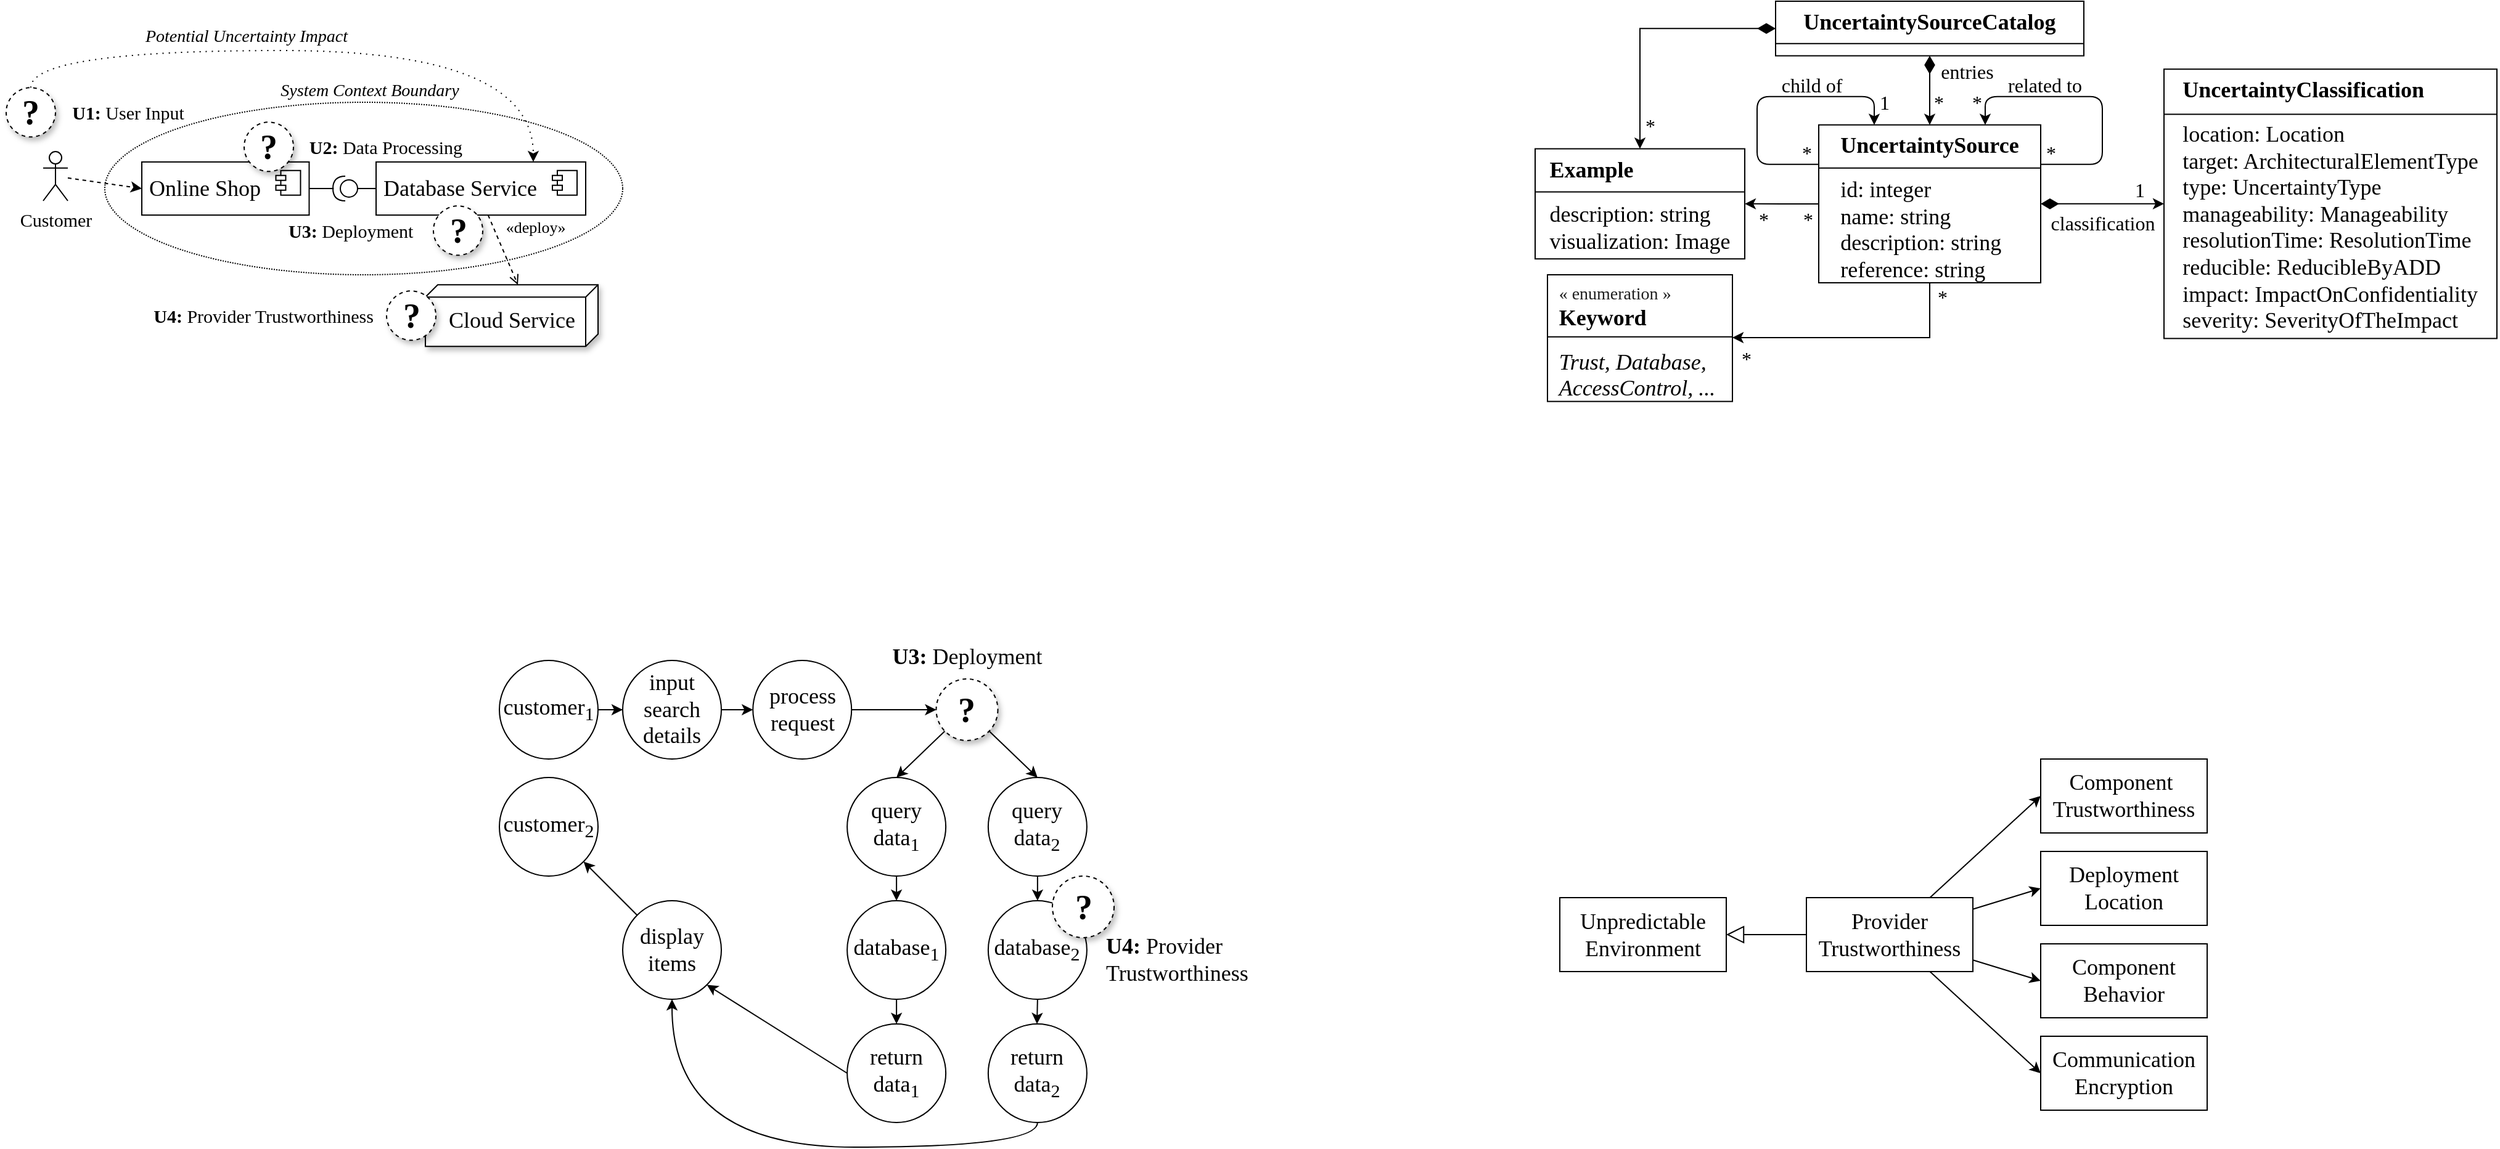 <mxfile version="14.9.6" type="device"><diagram id="p5rMHtsmv_MI33ohtBgk" name="Seite-1"><mxGraphModel dx="2047" dy="1173" grid="1" gridSize="10" guides="1" tooltips="1" connect="1" arrows="1" fold="1" page="1" pageScale="1" pageWidth="827" pageHeight="1169" math="0" shadow="0"><root><mxCell id="0"/><mxCell id="1" parent="0"/><mxCell id="K3v2UB2wJtAodV0iBs7e-1" value="" style="ellipse;whiteSpace=wrap;html=1;fillColor=none;dashed=1;dashPattern=1 1;" parent="1" vertex="1"><mxGeometry x="-650" y="132" width="420" height="140" as="geometry"/></mxCell><mxCell id="2s8NiegIBAiV-5cNBpr_-1" style="edgeStyle=orthogonalEdgeStyle;rounded=0;orthogonalLoop=1;jettySize=auto;html=1;entryX=0;entryY=0.5;entryDx=0;entryDy=0;entryPerimeter=0;endArrow=none;endFill=0;" parent="1" source="2s8NiegIBAiV-5cNBpr_-2" target="2s8NiegIBAiV-5cNBpr_-7" edge="1"><mxGeometry relative="1" as="geometry"/></mxCell><mxCell id="2s8NiegIBAiV-5cNBpr_-2" value="Database Service" style="html=1;dropTarget=0;fontFamily=Linux Libertine;rounded=0;shadow=0;fontSize=18;glass=0;sketch=0;align=left;spacingLeft=4;fontStyle=0" parent="1" vertex="1"><mxGeometry x="-430" y="180.43" width="170" height="43.14" as="geometry"/></mxCell><mxCell id="2s8NiegIBAiV-5cNBpr_-3" value="" style="shape=module;jettyWidth=8;jettyHeight=4;fontFamily=Linux Libertine;" parent="2s8NiegIBAiV-5cNBpr_-2" vertex="1"><mxGeometry x="1" width="20" height="20" relative="1" as="geometry"><mxPoint x="-27" y="7" as="offset"/></mxGeometry></mxCell><mxCell id="2s8NiegIBAiV-5cNBpr_-4" style="edgeStyle=orthogonalEdgeStyle;rounded=0;orthogonalLoop=1;jettySize=auto;html=1;entryX=1;entryY=0.5;entryDx=0;entryDy=0;entryPerimeter=0;endArrow=none;endFill=0;" parent="1" source="2s8NiegIBAiV-5cNBpr_-5" target="2s8NiegIBAiV-5cNBpr_-7" edge="1"><mxGeometry relative="1" as="geometry"/></mxCell><mxCell id="2s8NiegIBAiV-5cNBpr_-5" value="Online Shop" style="html=1;dropTarget=0;fontFamily=Linux Libertine;rounded=0;shadow=0;fontSize=18;glass=0;sketch=0;align=left;spacingLeft=4;fontStyle=0" parent="1" vertex="1"><mxGeometry x="-620" y="180.43" width="135.73" height="43.14" as="geometry"/></mxCell><mxCell id="2s8NiegIBAiV-5cNBpr_-6" value="" style="shape=module;jettyWidth=8;jettyHeight=4;fontFamily=Linux Libertine;" parent="2s8NiegIBAiV-5cNBpr_-5" vertex="1"><mxGeometry x="1" width="20" height="20" relative="1" as="geometry"><mxPoint x="-27" y="7" as="offset"/></mxGeometry></mxCell><mxCell id="2s8NiegIBAiV-5cNBpr_-7" value="" style="shape=providedRequiredInterface;html=1;verticalLabelPosition=bottom;rounded=0;shadow=0;glass=0;sketch=0;strokeColor=#000000;fontFamily=Linux Libertine;fontSize=16;align=left;rotation=-180;" parent="1" vertex="1"><mxGeometry x="-465" y="192" width="20" height="20" as="geometry"/></mxCell><mxCell id="2s8NiegIBAiV-5cNBpr_-8" value="&lt;b style=&quot;font-family: &amp;quot;linux libertine&amp;quot;; font-size: 28px; font-style: normal; letter-spacing: normal; text-align: center; text-indent: 0px; text-transform: none; word-spacing: 0px;&quot;&gt;&lt;font style=&quot;font-size: 28px;&quot;&gt;?&lt;/font&gt;&lt;/b&gt;" style="ellipse;whiteSpace=wrap;html=1;aspect=fixed;align=center;verticalAlign=middle;fontSize=28;shadow=1;sketch=0;dashed=1;" parent="1" vertex="1"><mxGeometry x="-730" y="120.14" width="40" height="40" as="geometry"/></mxCell><mxCell id="2s8NiegIBAiV-5cNBpr_-9" value="&lt;b style=&quot;font-size: 15px&quot;&gt;U2: &lt;/b&gt;&lt;span style=&quot;font-size: 15px&quot;&gt;Data Processing&lt;/span&gt;" style="text;html=1;strokeColor=none;fillColor=none;align=right;verticalAlign=middle;whiteSpace=wrap;rounded=0;fontFamily=Linux Libertine;fontSize=15;" parent="1" vertex="1"><mxGeometry x="-497" y="150.14" width="138.5" height="36" as="geometry"/></mxCell><mxCell id="2s8NiegIBAiV-5cNBpr_-10" value="&lt;b style=&quot;font-family: &amp;quot;linux libertine&amp;quot;; font-size: 28px; font-style: normal; letter-spacing: normal; text-align: center; text-indent: 0px; text-transform: none; word-spacing: 0px;&quot;&gt;&lt;font style=&quot;font-size: 28px;&quot;&gt;?&lt;/font&gt;&lt;/b&gt;" style="ellipse;whiteSpace=wrap;html=1;aspect=fixed;align=center;verticalAlign=middle;fontSize=28;shadow=1;sketch=0;dashed=1;" parent="1" vertex="1"><mxGeometry x="-537" y="148.14" width="40" height="40" as="geometry"/></mxCell><mxCell id="2s8NiegIBAiV-5cNBpr_-11" value="&lt;b style=&quot;font-size: 15px&quot;&gt;U1: &lt;/b&gt;&lt;span style=&quot;font-size: 15px&quot;&gt;User Input&lt;/span&gt;" style="text;html=1;strokeColor=none;fillColor=none;align=center;verticalAlign=middle;whiteSpace=wrap;rounded=0;fontFamily=Linux Libertine;fontSize=15;" parent="1" vertex="1"><mxGeometry x="-681.56" y="125.14" width="101.56" height="30" as="geometry"/></mxCell><mxCell id="2s8NiegIBAiV-5cNBpr_-34" style="rounded=0;orthogonalLoop=1;jettySize=auto;html=1;entryX=0;entryY=0.5;entryDx=0;entryDy=0;fontColor=#000000;dashed=1;" parent="1" source="2s8NiegIBAiV-5cNBpr_-35" target="2s8NiegIBAiV-5cNBpr_-5" edge="1"><mxGeometry relative="1" as="geometry"/></mxCell><mxCell id="2s8NiegIBAiV-5cNBpr_-35" value="&lt;span style=&quot;font-family: &amp;#34;linux libertine&amp;#34; ; font-size: 15px ; text-align: left&quot;&gt;Customer&lt;/span&gt;" style="shape=umlActor;verticalLabelPosition=bottom;verticalAlign=top;html=1;outlineConnect=0;labelBackgroundColor=none;fontColor=#000000;" parent="1" vertex="1"><mxGeometry x="-700" y="172" width="20" height="40" as="geometry"/></mxCell><mxCell id="2s8NiegIBAiV-5cNBpr_-41" value="&lt;b style=&quot;font-family: &amp;quot;linux libertine&amp;quot;; font-size: 28px; font-style: normal; letter-spacing: normal; text-align: center; text-indent: 0px; text-transform: none; word-spacing: 0px;&quot;&gt;&lt;font style=&quot;font-size: 28px;&quot;&gt;?&lt;/font&gt;&lt;/b&gt;" style="ellipse;whiteSpace=wrap;html=1;aspect=fixed;align=center;verticalAlign=middle;fontSize=28;shadow=1;sketch=0;dashed=1;" parent="1" vertex="1"><mxGeometry x="-383.5" y="216.14" width="40" height="40" as="geometry"/></mxCell><mxCell id="2s8NiegIBAiV-5cNBpr_-48" value="&lt;b style=&quot;font-size: 15px&quot;&gt;U3: &lt;/b&gt;&lt;span style=&quot;font-size: 15px&quot;&gt;Deployment&lt;/span&gt;" style="text;html=1;strokeColor=none;fillColor=none;align=left;verticalAlign=middle;whiteSpace=wrap;rounded=0;fontFamily=Linux Libertine;fontSize=15;" parent="1" vertex="1"><mxGeometry x="-503.5" y="218.14" width="138.5" height="36" as="geometry"/></mxCell><mxCell id="05cahxTCuezOYnWpRf5e-40" value="&lt;b style=&quot;font-size: 15px&quot;&gt;U4: &lt;/b&gt;&lt;span style=&quot;font-size: 15px&quot;&gt;Provider Trustworthiness&lt;/span&gt;" style="text;html=1;strokeColor=none;fillColor=none;align=right;verticalAlign=middle;whiteSpace=wrap;rounded=0;fontFamily=Linux Libertine;fontSize=15;" parent="1" vertex="1"><mxGeometry x="-660" y="290.14" width="230" height="30" as="geometry"/></mxCell><mxCell id="K3v2UB2wJtAodV0iBs7e-2" value="&amp;nbsp; Cloud Service" style="verticalAlign=middle;align=left;spacingLeft=8;shape=cube;size=10;direction=south;fontStyle=0;html=1;fontFamily=Linux Libertine;shadow=1;rounded=0;fontSize=18;glass=0;sketch=0;spacingTop=7;" parent="1" vertex="1"><mxGeometry x="-390" y="280.14" width="140" height="50" as="geometry"/></mxCell><mxCell id="K3v2UB2wJtAodV0iBs7e-3" style="rounded=0;jumpStyle=arc;jumpSize=10;orthogonalLoop=1;jettySize=auto;html=1;exitX=0.5;exitY=1;exitDx=0;exitDy=0;fontSize=36;fontColor=#000000;endArrow=open;endFill=0;dashed=1;entryX=0;entryY=0;entryDx=0;entryDy=65;entryPerimeter=0;" parent="1" target="K3v2UB2wJtAodV0iBs7e-2" edge="1"><mxGeometry relative="1" as="geometry"><mxPoint x="-339.14" y="223.57" as="sourcePoint"/><mxPoint x="-429.998" y="256.998" as="targetPoint"/></mxGeometry></mxCell><mxCell id="K3v2UB2wJtAodV0iBs7e-4" value="&lt;span style=&quot;font-family: &amp;#34;linux libertine&amp;#34;&quot;&gt;&lt;font style=&quot;font-size: 13px&quot;&gt;«deploy»&lt;/font&gt;&lt;/span&gt;" style="edgeLabel;html=1;align=center;verticalAlign=middle;resizable=0;points=[];fontSize=37;fontColor=#000000;labelBackgroundColor=none;" parent="K3v2UB2wJtAodV0iBs7e-3" vertex="1" connectable="0"><mxGeometry x="-0.208" relative="1" as="geometry"><mxPoint x="28" y="-20" as="offset"/></mxGeometry></mxCell><mxCell id="2s8NiegIBAiV-5cNBpr_-49" value="&lt;b style=&quot;font-family: &amp;quot;linux libertine&amp;quot;; font-size: 28px; font-style: normal; letter-spacing: normal; text-align: center; text-indent: 0px; text-transform: none; word-spacing: 0px;&quot;&gt;&lt;font style=&quot;font-size: 28px;&quot;&gt;?&lt;/font&gt;&lt;/b&gt;" style="ellipse;whiteSpace=wrap;html=1;aspect=fixed;align=center;verticalAlign=middle;fontSize=28;shadow=1;sketch=0;dashed=1;" parent="1" vertex="1"><mxGeometry x="-421.5" y="285.14" width="40" height="40" as="geometry"/></mxCell><mxCell id="K3v2UB2wJtAodV0iBs7e-6" value="&lt;div style=&quot;text-align: left&quot;&gt;&lt;span&gt;&lt;font face=&quot;linux libertine&quot;&gt;Potential Uncertainty Impact&lt;/font&gt;&lt;/span&gt;&lt;/div&gt;" style="text;html=1;strokeColor=none;fillColor=none;align=center;verticalAlign=middle;whiteSpace=wrap;rounded=0;dashed=1;dashPattern=1 1;fontSize=14;fontStyle=2" parent="1" vertex="1"><mxGeometry x="-656" y="68" width="242.25" height="20" as="geometry"/></mxCell><mxCell id="McsyVyAtBIfWJlwSv75i-1" value="" style="endArrow=classic;html=1;exitX=0.5;exitY=0;exitDx=0;exitDy=0;entryX=0.75;entryY=0;entryDx=0;entryDy=0;edgeStyle=orthogonalEdgeStyle;elbow=vertical;curved=1;dashed=1;dashPattern=1 4;" parent="1" source="2s8NiegIBAiV-5cNBpr_-8" target="2s8NiegIBAiV-5cNBpr_-2" edge="1"><mxGeometry width="50" height="50" relative="1" as="geometry"><mxPoint x="-650" y="170" as="sourcePoint"/><mxPoint x="-600" y="120" as="targetPoint"/><Array as="points"><mxPoint x="-710" y="90"/><mxPoint x="-302" y="90"/></Array></mxGeometry></mxCell><mxCell id="McsyVyAtBIfWJlwSv75i-2" value="&lt;span style=&quot;font-family: &amp;quot;linux libertine&amp;quot;; font-size: 14px; text-align: left;&quot;&gt;System Context Boundary&lt;/span&gt;" style="text;html=1;strokeColor=none;fillColor=none;align=center;verticalAlign=middle;whiteSpace=wrap;rounded=0;dashed=1;dashPattern=1 1;fontSize=14;fontStyle=2" parent="1" vertex="1"><mxGeometry x="-556.13" y="112" width="242.25" height="20" as="geometry"/></mxCell><mxCell id="-qmf9rYOjrSAvhkIZB_V-39" style="edgeStyle=orthogonalEdgeStyle;rounded=0;orthogonalLoop=1;jettySize=auto;html=1;entryX=0;entryY=0.5;entryDx=0;entryDy=0;fontSize=18;" parent="1" source="-qmf9rYOjrSAvhkIZB_V-22" target="-qmf9rYOjrSAvhkIZB_V-23" edge="1"><mxGeometry relative="1" as="geometry"/></mxCell><mxCell id="-qmf9rYOjrSAvhkIZB_V-22" value="&lt;span style=&quot;font-family: &amp;#34;linux libertine&amp;#34; ; font-size: 18px&quot;&gt;input search details&lt;/span&gt;" style="ellipse;whiteSpace=wrap;html=1;" parent="1" vertex="1"><mxGeometry x="-230" y="585" width="80" height="80" as="geometry"/></mxCell><mxCell id="-qmf9rYOjrSAvhkIZB_V-40" style="edgeStyle=orthogonalEdgeStyle;rounded=0;orthogonalLoop=1;jettySize=auto;html=1;entryX=0;entryY=0.5;entryDx=0;entryDy=0;fontSize=18;" parent="1" source="-qmf9rYOjrSAvhkIZB_V-23" target="-qmf9rYOjrSAvhkIZB_V-27" edge="1"><mxGeometry relative="1" as="geometry"/></mxCell><mxCell id="-qmf9rYOjrSAvhkIZB_V-23" value="&lt;span style=&quot;font-family: &amp;#34;linux libertine&amp;#34; ; font-size: 18px ; text-align: left&quot;&gt;process request&lt;br&gt;&lt;/span&gt;" style="ellipse;whiteSpace=wrap;html=1;" parent="1" vertex="1"><mxGeometry x="-124.38" y="585" width="80" height="80" as="geometry"/></mxCell><mxCell id="-qmf9rYOjrSAvhkIZB_V-38" style="edgeStyle=orthogonalEdgeStyle;rounded=0;orthogonalLoop=1;jettySize=auto;html=1;entryX=0;entryY=0.5;entryDx=0;entryDy=0;fontSize=18;" parent="1" source="-qmf9rYOjrSAvhkIZB_V-24" target="-qmf9rYOjrSAvhkIZB_V-22" edge="1"><mxGeometry relative="1" as="geometry"/></mxCell><mxCell id="-qmf9rYOjrSAvhkIZB_V-24" value="&lt;span style=&quot;font-family: &amp;#34;linux libertine&amp;#34; ; font-size: 18px&quot;&gt;customer&lt;sub&gt;1&lt;/sub&gt;&lt;/span&gt;" style="ellipse;whiteSpace=wrap;html=1;" parent="1" vertex="1"><mxGeometry x="-330" y="585" width="80" height="80" as="geometry"/></mxCell><mxCell id="-qmf9rYOjrSAvhkIZB_V-45" style="edgeStyle=none;rounded=0;orthogonalLoop=1;jettySize=auto;html=1;entryX=0.5;entryY=0;entryDx=0;entryDy=0;fontSize=18;" parent="1" source="-qmf9rYOjrSAvhkIZB_V-26" target="-qmf9rYOjrSAvhkIZB_V-30" edge="1"><mxGeometry relative="1" as="geometry"/></mxCell><mxCell id="-qmf9rYOjrSAvhkIZB_V-26" value="&lt;span style=&quot;font-family: &amp;#34;linux libertine&amp;#34; ; font-size: 18px ; text-align: left&quot;&gt;query data&lt;sub&gt;1&lt;/sub&gt;&lt;/span&gt;" style="ellipse;whiteSpace=wrap;html=1;" parent="1" vertex="1"><mxGeometry x="-47.94" y="680" width="80" height="80" as="geometry"/></mxCell><mxCell id="-qmf9rYOjrSAvhkIZB_V-43" style="rounded=0;orthogonalLoop=1;jettySize=auto;html=1;entryX=0.5;entryY=0;entryDx=0;entryDy=0;fontSize=18;" parent="1" source="-qmf9rYOjrSAvhkIZB_V-27" target="-qmf9rYOjrSAvhkIZB_V-26" edge="1"><mxGeometry relative="1" as="geometry"/></mxCell><mxCell id="-qmf9rYOjrSAvhkIZB_V-44" style="edgeStyle=none;rounded=0;orthogonalLoop=1;jettySize=auto;html=1;entryX=0.5;entryY=0;entryDx=0;entryDy=0;fontSize=18;" parent="1" source="-qmf9rYOjrSAvhkIZB_V-27" target="-qmf9rYOjrSAvhkIZB_V-28" edge="1"><mxGeometry relative="1" as="geometry"/></mxCell><mxCell id="-qmf9rYOjrSAvhkIZB_V-27" value="&lt;b style=&quot;font-family: &amp;quot;linux libertine&amp;quot;; font-size: 28px; font-style: normal; letter-spacing: normal; text-align: center; text-indent: 0px; text-transform: none; word-spacing: 0px;&quot;&gt;&lt;font style=&quot;font-size: 28px;&quot;&gt;?&lt;/font&gt;&lt;/b&gt;" style="ellipse;whiteSpace=wrap;html=1;aspect=fixed;align=center;verticalAlign=middle;fontSize=28;shadow=1;sketch=0;dashed=1;" parent="1" vertex="1"><mxGeometry x="24.25" y="600" width="50" height="50" as="geometry"/></mxCell><mxCell id="-qmf9rYOjrSAvhkIZB_V-46" style="edgeStyle=none;rounded=0;orthogonalLoop=1;jettySize=auto;html=1;fontSize=18;" parent="1" source="-qmf9rYOjrSAvhkIZB_V-28" target="-qmf9rYOjrSAvhkIZB_V-29" edge="1"><mxGeometry relative="1" as="geometry"/></mxCell><mxCell id="-qmf9rYOjrSAvhkIZB_V-28" value="&lt;span style=&quot;font-family: &amp;#34;linux libertine&amp;#34; ; font-size: 18px ; text-align: left&quot;&gt;query data&lt;sub&gt;2&lt;/sub&gt;&lt;/span&gt;" style="ellipse;whiteSpace=wrap;html=1;" parent="1" vertex="1"><mxGeometry x="66.44" y="680" width="80" height="80" as="geometry"/></mxCell><mxCell id="-qmf9rYOjrSAvhkIZB_V-51" value="" style="edgeStyle=none;rounded=0;orthogonalLoop=1;jettySize=auto;html=1;fontSize=18;" parent="1" source="-qmf9rYOjrSAvhkIZB_V-29" target="-qmf9rYOjrSAvhkIZB_V-32" edge="1"><mxGeometry relative="1" as="geometry"><Array as="points"><mxPoint x="106" y="880"/></Array></mxGeometry></mxCell><mxCell id="-qmf9rYOjrSAvhkIZB_V-29" value="&lt;span style=&quot;font-family: &amp;#34;linux libertine&amp;#34; ; font-size: 18px ; text-align: left&quot;&gt;database&lt;sub&gt;2&lt;/sub&gt;&lt;/span&gt;" style="ellipse;whiteSpace=wrap;html=1;" parent="1" vertex="1"><mxGeometry x="66.44" y="780" width="80" height="80" as="geometry"/></mxCell><mxCell id="-qmf9rYOjrSAvhkIZB_V-50" style="edgeStyle=none;rounded=0;orthogonalLoop=1;jettySize=auto;html=1;entryX=0.5;entryY=0;entryDx=0;entryDy=0;fontSize=18;" parent="1" source="-qmf9rYOjrSAvhkIZB_V-30" target="-qmf9rYOjrSAvhkIZB_V-31" edge="1"><mxGeometry relative="1" as="geometry"/></mxCell><mxCell id="-qmf9rYOjrSAvhkIZB_V-30" value="&lt;span style=&quot;font-family: &amp;#34;linux libertine&amp;#34; ; font-size: 18px ; text-align: left&quot;&gt;database&lt;sub&gt;1&lt;/sub&gt;&lt;/span&gt;" style="ellipse;whiteSpace=wrap;html=1;" parent="1" vertex="1"><mxGeometry x="-47.94" y="780" width="80" height="80" as="geometry"/></mxCell><mxCell id="-qmf9rYOjrSAvhkIZB_V-52" style="edgeStyle=none;rounded=0;orthogonalLoop=1;jettySize=auto;html=1;entryX=1;entryY=1;entryDx=0;entryDy=0;fontSize=18;exitX=0;exitY=0.5;exitDx=0;exitDy=0;" parent="1" source="-qmf9rYOjrSAvhkIZB_V-31" target="-qmf9rYOjrSAvhkIZB_V-33" edge="1"><mxGeometry relative="1" as="geometry"/></mxCell><mxCell id="-qmf9rYOjrSAvhkIZB_V-31" value="&lt;span style=&quot;font-family: &amp;#34;linux libertine&amp;#34; ; font-size: 18px ; text-align: left&quot;&gt;return data&lt;sub&gt;1&lt;/sub&gt;&lt;/span&gt;" style="ellipse;whiteSpace=wrap;html=1;" parent="1" vertex="1"><mxGeometry x="-47.94" y="880" width="80" height="80" as="geometry"/></mxCell><mxCell id="-qmf9rYOjrSAvhkIZB_V-53" style="edgeStyle=orthogonalEdgeStyle;rounded=0;orthogonalLoop=1;jettySize=auto;html=1;entryX=0.5;entryY=1;entryDx=0;entryDy=0;fontSize=18;curved=1;exitX=0.5;exitY=1;exitDx=0;exitDy=0;" parent="1" source="-qmf9rYOjrSAvhkIZB_V-32" target="-qmf9rYOjrSAvhkIZB_V-33" edge="1"><mxGeometry relative="1" as="geometry"/></mxCell><mxCell id="-qmf9rYOjrSAvhkIZB_V-32" value="&lt;span style=&quot;font-family: &amp;#34;linux libertine&amp;#34; ; font-size: 18px ; text-align: left&quot;&gt;return data&lt;sub&gt;2&lt;/sub&gt;&lt;/span&gt;" style="ellipse;whiteSpace=wrap;html=1;" parent="1" vertex="1"><mxGeometry x="66.44" y="880" width="80" height="80" as="geometry"/></mxCell><mxCell id="-qmf9rYOjrSAvhkIZB_V-55" style="rounded=0;orthogonalLoop=1;jettySize=auto;html=1;entryX=1;entryY=1;entryDx=0;entryDy=0;fontSize=18;" parent="1" source="-qmf9rYOjrSAvhkIZB_V-33" target="-qmf9rYOjrSAvhkIZB_V-34" edge="1"><mxGeometry relative="1" as="geometry"/></mxCell><mxCell id="-qmf9rYOjrSAvhkIZB_V-33" value="&lt;span style=&quot;font-family: &amp;#34;linux libertine&amp;#34; ; font-size: 18px ; text-align: left&quot;&gt;display items&lt;/span&gt;" style="ellipse;whiteSpace=wrap;html=1;" parent="1" vertex="1"><mxGeometry x="-230" y="780" width="80" height="80" as="geometry"/></mxCell><mxCell id="-qmf9rYOjrSAvhkIZB_V-34" value="&lt;div style=&quot;text-align: left&quot;&gt;&lt;span style=&quot;font-size: 18px&quot;&gt;&lt;font face=&quot;linux libertine&quot;&gt;customer&lt;sub&gt;2&lt;/sub&gt;&lt;/font&gt;&lt;/span&gt;&lt;/div&gt;" style="ellipse;whiteSpace=wrap;html=1;" parent="1" vertex="1"><mxGeometry x="-330" y="680" width="80" height="80" as="geometry"/></mxCell><mxCell id="-qmf9rYOjrSAvhkIZB_V-35" value="&lt;b style=&quot;font-size: 18px&quot;&gt;U4: &lt;/b&gt;&lt;span style=&quot;font-size: 18px&quot;&gt;Provider&lt;br style=&quot;font-size: 18px&quot;&gt;Trustworthiness&lt;br&gt;&lt;/span&gt;" style="text;html=1;strokeColor=none;fillColor=none;align=left;verticalAlign=middle;whiteSpace=wrap;rounded=0;fontFamily=Linux Libertine;fontSize=18;" parent="1" vertex="1"><mxGeometry x="160" y="810" width="120" height="36" as="geometry"/></mxCell><mxCell id="-qmf9rYOjrSAvhkIZB_V-37" value="&lt;b style=&quot;font-size: 18px;&quot;&gt;U3: &lt;/b&gt;&lt;span style=&quot;font-size: 18px;&quot;&gt;Deployment&lt;/span&gt;" style="text;html=1;strokeColor=none;fillColor=none;align=center;verticalAlign=middle;whiteSpace=wrap;rounded=0;fontFamily=Linux Libertine;fontSize=18;" parent="1" vertex="1"><mxGeometry x="-20" y="564" width="138.5" height="36" as="geometry"/></mxCell><mxCell id="-qmf9rYOjrSAvhkIZB_V-25" value="&lt;b style=&quot;font-family: &amp;quot;linux libertine&amp;quot;; font-size: 28px; font-style: normal; letter-spacing: normal; text-align: center; text-indent: 0px; text-transform: none; word-spacing: 0px;&quot;&gt;&lt;font style=&quot;font-size: 28px;&quot;&gt;?&lt;/font&gt;&lt;/b&gt;" style="ellipse;whiteSpace=wrap;html=1;aspect=fixed;align=center;verticalAlign=middle;fontSize=28;shadow=1;sketch=0;dashed=1;" parent="1" vertex="1"><mxGeometry x="118.5" y="760" width="50" height="50" as="geometry"/></mxCell><mxCell id="vli_6ziQf8Rx2WgOZ4Z0-1" style="edgeStyle=orthogonalEdgeStyle;rounded=0;orthogonalLoop=1;jettySize=auto;html=1;entryX=1;entryY=0.5;entryDx=0;entryDy=0;labelBackgroundColor=none;startArrow=none;startFill=0;startSize=8;strokeWidth=1;" parent="1" source="vli_6ziQf8Rx2WgOZ4Z0-4" target="vli_6ziQf8Rx2WgOZ4Z0-28" edge="1"><mxGeometry relative="1" as="geometry"/></mxCell><mxCell id="vli_6ziQf8Rx2WgOZ4Z0-2" value="&lt;span style=&quot;font-family: &amp;quot;linux libertine&amp;quot; ; font-size: 16px&quot;&gt;*&lt;/span&gt;" style="edgeLabel;html=1;align=center;verticalAlign=middle;resizable=0;points=[];labelBackgroundColor=none;" parent="vli_6ziQf8Rx2WgOZ4Z0-1" vertex="1" connectable="0"><mxGeometry x="0.353" relative="1" as="geometry"><mxPoint x="-5" y="12" as="offset"/></mxGeometry></mxCell><mxCell id="vli_6ziQf8Rx2WgOZ4Z0-3" value="&lt;span style=&quot;font-family: &amp;quot;linux libertine&amp;quot; ; font-size: 16px&quot;&gt;*&lt;/span&gt;" style="edgeLabel;html=1;align=center;verticalAlign=middle;resizable=0;points=[];labelBackgroundColor=none;" parent="vli_6ziQf8Rx2WgOZ4Z0-1" vertex="1" connectable="0"><mxGeometry x="-0.373" relative="1" as="geometry"><mxPoint x="10" y="12" as="offset"/></mxGeometry></mxCell><mxCell id="vli_6ziQf8Rx2WgOZ4Z0-4" value="&lt;div style=&quot;text-align: left&quot;&gt;&lt;span style=&quot;font-size: 18px ; font-family: &amp;#34;linux libertine&amp;#34;&quot;&gt;UncertaintySource&lt;/span&gt;&lt;/div&gt;&lt;font face=&quot;Linux Libertine&quot;&gt;&lt;div style=&quot;text-align: left&quot;&gt;&lt;font style=&quot;font-size: 1px&quot;&gt;&amp;nbsp;&lt;/font&gt;&lt;/div&gt;&lt;div style=&quot;text-align: left&quot;&gt;&lt;span style=&quot;font-size: 18px ; font-weight: normal&quot;&gt;id: integer&lt;/span&gt;&lt;/div&gt;&lt;div style=&quot;text-align: left&quot;&gt;&lt;span style=&quot;font-size: 18px ; font-weight: normal&quot;&gt;name: string&lt;/span&gt;&lt;/div&gt;&lt;div style=&quot;text-align: left&quot;&gt;&lt;span style=&quot;font-size: 18px ; font-weight: normal&quot;&gt;description: string&lt;/span&gt;&lt;/div&gt;&lt;div style=&quot;text-align: left&quot;&gt;&lt;span style=&quot;font-size: 18px ; font-weight: normal&quot;&gt;reference: string&lt;/span&gt;&lt;/div&gt;&lt;/font&gt;" style="rounded=0;whiteSpace=wrap;html=1;fontStyle=1;verticalAlign=top;" parent="1" vertex="1"><mxGeometry x="740" y="150.35" width="180" height="128.14" as="geometry"/></mxCell><mxCell id="vli_6ziQf8Rx2WgOZ4Z0-5" value="" style="endArrow=none;html=1;exitX=0;exitY=0.25;exitDx=0;exitDy=0;entryX=1;entryY=0.25;entryDx=0;entryDy=0;" parent="1" edge="1"><mxGeometry width="50" height="50" relative="1" as="geometry"><mxPoint x="740" y="185.385" as="sourcePoint"/><mxPoint x="920" y="185.385" as="targetPoint"/></mxGeometry></mxCell><mxCell id="vli_6ziQf8Rx2WgOZ4Z0-6" value="&lt;font face=&quot;Linux Libertine&quot; style=&quot;font-size: 16px&quot;&gt;classification&lt;/font&gt;" style="endArrow=classic;html=1;exitX=1;exitY=0.5;exitDx=0;exitDy=0;entryX=0;entryY=0.5;entryDx=0;entryDy=0;strokeWidth=1;startArrow=diamondThin;startFill=1;startSize=12;labelBackgroundColor=none;" parent="1" source="vli_6ziQf8Rx2WgOZ4Z0-4" target="vli_6ziQf8Rx2WgOZ4Z0-23" edge="1"><mxGeometry y="-16" width="50" height="50" relative="1" as="geometry"><mxPoint x="920" y="357.42" as="sourcePoint"/><mxPoint x="970" y="307.42" as="targetPoint"/><mxPoint as="offset"/></mxGeometry></mxCell><mxCell id="vli_6ziQf8Rx2WgOZ4Z0-7" value="&lt;span style=&quot;font-family: &amp;quot;linux libertine&amp;quot; ; font-size: 16px&quot;&gt;1&lt;/span&gt;" style="edgeLabel;html=1;align=center;verticalAlign=middle;resizable=0;points=[];labelBackgroundColor=none;" parent="vli_6ziQf8Rx2WgOZ4Z0-6" vertex="1" connectable="0"><mxGeometry x="0.354" relative="1" as="geometry"><mxPoint x="12" y="-12" as="offset"/></mxGeometry></mxCell><mxCell id="vli_6ziQf8Rx2WgOZ4Z0-8" value="" style="endArrow=classic;html=1;exitX=0;exitY=0.25;exitDx=0;exitDy=0;entryX=0.25;entryY=0;entryDx=0;entryDy=0;edgeStyle=orthogonalEdgeStyle;strokeWidth=1;endSize=6;" parent="1" source="vli_6ziQf8Rx2WgOZ4Z0-4" target="vli_6ziQf8Rx2WgOZ4Z0-4" edge="1"><mxGeometry width="50" height="50" relative="1" as="geometry"><mxPoint x="710" y="140.415" as="sourcePoint"/><mxPoint x="665" y="108.38" as="targetPoint"/><Array as="points"><mxPoint x="690" y="182.42"/><mxPoint x="690" y="127.42"/><mxPoint x="785" y="127.42"/></Array></mxGeometry></mxCell><mxCell id="vli_6ziQf8Rx2WgOZ4Z0-9" value="&lt;span style=&quot;font-family: &amp;quot;linux libertine&amp;quot;; font-size: 16px;&quot;&gt;child of&lt;/span&gt;" style="edgeLabel;html=1;align=center;verticalAlign=middle;resizable=0;points=[];labelBackgroundColor=none;" parent="vli_6ziQf8Rx2WgOZ4Z0-8" vertex="1" connectable="0"><mxGeometry x="0.626" relative="1" as="geometry"><mxPoint x="-33" y="-10" as="offset"/></mxGeometry></mxCell><mxCell id="vli_6ziQf8Rx2WgOZ4Z0-10" value="&lt;span style=&quot;font-family: &amp;quot;linux libertine&amp;quot; ; font-size: 16px&quot;&gt;*&lt;/span&gt;" style="edgeLabel;html=1;align=center;verticalAlign=middle;resizable=0;points=[];labelBackgroundColor=none;" parent="vli_6ziQf8Rx2WgOZ4Z0-8" vertex="1" connectable="0"><mxGeometry x="-0.867" relative="1" as="geometry"><mxPoint x="5" y="-10" as="offset"/></mxGeometry></mxCell><mxCell id="vli_6ziQf8Rx2WgOZ4Z0-11" value="&lt;span style=&quot;font-family: &amp;quot;linux libertine&amp;quot; ; font-size: 16px&quot;&gt;1&lt;/span&gt;" style="edgeLabel;html=1;align=center;verticalAlign=middle;resizable=0;points=[];labelBackgroundColor=none;" parent="vli_6ziQf8Rx2WgOZ4Z0-8" vertex="1" connectable="0"><mxGeometry x="0.632" relative="1" as="geometry"><mxPoint x="26" y="4" as="offset"/></mxGeometry></mxCell><mxCell id="vli_6ziQf8Rx2WgOZ4Z0-12" style="edgeStyle=orthogonalEdgeStyle;rounded=0;orthogonalLoop=1;jettySize=auto;html=1;entryX=0.5;entryY=0;entryDx=0;entryDy=0;strokeWidth=1;startArrow=diamondThin;startFill=1;startSize=12;" parent="1" source="vli_6ziQf8Rx2WgOZ4Z0-20" target="vli_6ziQf8Rx2WgOZ4Z0-4" edge="1"><mxGeometry relative="1" as="geometry"/></mxCell><mxCell id="vli_6ziQf8Rx2WgOZ4Z0-13" value="&lt;span style=&quot;font-family: &amp;quot;linux libertine&amp;quot;; font-size: 16px;&quot;&gt;entries&lt;/span&gt;" style="edgeLabel;html=1;align=center;verticalAlign=middle;resizable=0;points=[];labelBackgroundColor=none;" parent="vli_6ziQf8Rx2WgOZ4Z0-12" vertex="1" connectable="0"><mxGeometry x="-0.701" relative="1" as="geometry"><mxPoint x="30" y="4" as="offset"/></mxGeometry></mxCell><mxCell id="vli_6ziQf8Rx2WgOZ4Z0-14" value="&lt;span style=&quot;font-family: &amp;quot;linux libertine&amp;quot; ; font-size: 16px&quot;&gt;*&lt;/span&gt;" style="edgeLabel;html=1;align=center;verticalAlign=middle;resizable=0;points=[];labelBackgroundColor=none;" parent="vli_6ziQf8Rx2WgOZ4Z0-12" vertex="1" connectable="0"><mxGeometry x="0.323" y="1" relative="1" as="geometry"><mxPoint x="6" as="offset"/></mxGeometry></mxCell><mxCell id="vli_6ziQf8Rx2WgOZ4Z0-15" value="" style="endArrow=classic;html=1;exitX=1;exitY=0.25;exitDx=0;exitDy=0;entryX=0.75;entryY=0;entryDx=0;entryDy=0;edgeStyle=orthogonalEdgeStyle;strokeWidth=1;" parent="1" source="vli_6ziQf8Rx2WgOZ4Z0-4" target="vli_6ziQf8Rx2WgOZ4Z0-4" edge="1"><mxGeometry width="50" height="50" relative="1" as="geometry"><mxPoint x="750" y="192.385" as="sourcePoint"/><mxPoint x="795" y="160.35" as="targetPoint"/><Array as="points"><mxPoint x="970" y="182.42"/><mxPoint x="970" y="127.42"/><mxPoint x="875" y="127.42"/></Array></mxGeometry></mxCell><mxCell id="vli_6ziQf8Rx2WgOZ4Z0-16" value="&lt;font face=&quot;Linux Libertine&quot;&gt;&lt;span style=&quot;font-size: 16px;&quot;&gt;related to&lt;/span&gt;&lt;/font&gt;" style="edgeLabel;html=1;align=center;verticalAlign=middle;resizable=0;points=[];labelBackgroundColor=none;" parent="vli_6ziQf8Rx2WgOZ4Z0-15" vertex="1" connectable="0"><mxGeometry x="0.283" y="2" relative="1" as="geometry"><mxPoint x="-9" y="-12" as="offset"/></mxGeometry></mxCell><mxCell id="vli_6ziQf8Rx2WgOZ4Z0-17" value="&lt;span style=&quot;font-family: &amp;quot;linux libertine&amp;quot; ; font-size: 16px&quot;&gt;*&lt;/span&gt;" style="edgeLabel;html=1;align=center;verticalAlign=middle;resizable=0;points=[];labelBackgroundColor=none;" parent="vli_6ziQf8Rx2WgOZ4Z0-15" vertex="1" connectable="0"><mxGeometry x="-0.891" relative="1" as="geometry"><mxPoint x="-4" y="-10" as="offset"/></mxGeometry></mxCell><mxCell id="vli_6ziQf8Rx2WgOZ4Z0-18" value="&lt;span style=&quot;font-family: &amp;quot;linux libertine&amp;quot; ; font-size: 16px&quot;&gt;*&lt;/span&gt;" style="edgeLabel;html=1;align=center;verticalAlign=middle;resizable=0;points=[];labelBackgroundColor=none;" parent="vli_6ziQf8Rx2WgOZ4Z0-15" vertex="1" connectable="0"><mxGeometry x="0.593" relative="1" as="geometry"><mxPoint x="-30" y="4" as="offset"/></mxGeometry></mxCell><mxCell id="vli_6ziQf8Rx2WgOZ4Z0-19" value="" style="group" parent="1" vertex="1" connectable="0"><mxGeometry x="705" y="50" width="250" height="44.28" as="geometry"/></mxCell><mxCell id="vli_6ziQf8Rx2WgOZ4Z0-20" value="&lt;div style=&quot;text-align: left&quot;&gt;&lt;font face=&quot;linux libertine&quot;&gt;&lt;span style=&quot;font-size: 18px&quot;&gt;UncertaintySourceCatalog&lt;/span&gt;&lt;/font&gt;&lt;/div&gt;" style="rounded=0;whiteSpace=wrap;html=1;fontStyle=1;verticalAlign=top;" parent="vli_6ziQf8Rx2WgOZ4Z0-19" vertex="1"><mxGeometry width="250" height="44.28" as="geometry"/></mxCell><mxCell id="vli_6ziQf8Rx2WgOZ4Z0-21" value="" style="endArrow=none;html=1;" parent="vli_6ziQf8Rx2WgOZ4Z0-19" edge="1"><mxGeometry width="50" height="50" relative="1" as="geometry"><mxPoint y="34.42" as="sourcePoint"/><mxPoint x="250" y="34.42" as="targetPoint"/></mxGeometry></mxCell><mxCell id="vli_6ziQf8Rx2WgOZ4Z0-22" value="" style="group" parent="1" vertex="1" connectable="0"><mxGeometry x="1020" y="105.13" width="270" height="218.58" as="geometry"/></mxCell><mxCell id="vli_6ziQf8Rx2WgOZ4Z0-23" value="&lt;div style=&quot;text-align: left&quot;&gt;&lt;span style=&quot;font-size: 18px ; font-family: &amp;#34;linux libertine&amp;#34;&quot;&gt;UncertaintyClassification&lt;/span&gt;&lt;/div&gt;&lt;font face=&quot;Linux Libertine&quot;&gt;&lt;div style=&quot;text-align: left&quot;&gt;&lt;font style=&quot;font-size: 1px&quot;&gt;&amp;nbsp;&lt;/font&gt;&lt;/div&gt;&lt;div style=&quot;text-align: left&quot;&gt;&lt;span style=&quot;font-size: 18px ; font-weight: 400&quot;&gt;location: Location&lt;/span&gt;&lt;/div&gt;&lt;div style=&quot;text-align: left&quot;&gt;&lt;span style=&quot;font-size: 18px ; font-weight: 400&quot;&gt;target: ArchitecturalElementType&lt;/span&gt;&lt;/div&gt;&lt;div style=&quot;text-align: left&quot;&gt;&lt;span style=&quot;font-size: 18px ; font-weight: 400&quot;&gt;type: UncertaintyType&lt;/span&gt;&lt;/div&gt;&lt;div style=&quot;text-align: left&quot;&gt;&lt;span style=&quot;font-size: 18px ; font-weight: 400&quot;&gt;manageability:&amp;nbsp;&lt;/span&gt;&lt;span style=&quot;font-size: 18px ; font-weight: 400&quot;&gt;Manageability&lt;/span&gt;&lt;/div&gt;&lt;div style=&quot;text-align: left&quot;&gt;&lt;span style=&quot;font-size: 18px ; font-weight: 400&quot;&gt;resolutionTime: ResolutionTime&lt;/span&gt;&lt;/div&gt;&lt;div style=&quot;text-align: left&quot;&gt;&lt;span style=&quot;font-size: 18px ; font-weight: 400&quot;&gt;reducible: ReducibleByADD&lt;/span&gt;&lt;/div&gt;&lt;div style=&quot;text-align: left&quot;&gt;&lt;span style=&quot;font-size: 18px ; font-weight: 400&quot;&gt;impact: ImpactOnConfidentiality&lt;/span&gt;&lt;/div&gt;&lt;div style=&quot;text-align: left&quot;&gt;&lt;span style=&quot;font-size: 18px ; font-weight: 400&quot;&gt;severity: SeverityOfTheImpact&lt;/span&gt;&lt;/div&gt;&lt;/font&gt;" style="rounded=0;whiteSpace=wrap;html=1;fontStyle=1;verticalAlign=top;" parent="vli_6ziQf8Rx2WgOZ4Z0-22" vertex="1"><mxGeometry width="270" height="218.58" as="geometry"/></mxCell><mxCell id="vli_6ziQf8Rx2WgOZ4Z0-24" value="" style="endArrow=none;html=1;exitX=0;exitY=0.25;exitDx=0;exitDy=0;" parent="vli_6ziQf8Rx2WgOZ4Z0-22" edge="1"><mxGeometry width="50" height="50" relative="1" as="geometry"><mxPoint y="36.576" as="sourcePoint"/><mxPoint x="270" y="36.576" as="targetPoint"/></mxGeometry></mxCell><mxCell id="vli_6ziQf8Rx2WgOZ4Z0-25" style="edgeStyle=orthogonalEdgeStyle;rounded=0;orthogonalLoop=1;jettySize=auto;html=1;entryX=0.5;entryY=0;entryDx=0;entryDy=0;labelBackgroundColor=none;startArrow=diamondThin;startFill=1;startSize=12;strokeWidth=1;" parent="1" source="vli_6ziQf8Rx2WgOZ4Z0-20" target="vli_6ziQf8Rx2WgOZ4Z0-28" edge="1"><mxGeometry relative="1" as="geometry"/></mxCell><mxCell id="vli_6ziQf8Rx2WgOZ4Z0-26" value="&lt;span style=&quot;font-family: &amp;quot;linux libertine&amp;quot; ; font-size: 16px&quot;&gt;*&lt;/span&gt;" style="edgeLabel;html=1;align=center;verticalAlign=middle;resizable=0;points=[];labelBackgroundColor=none;" parent="vli_6ziQf8Rx2WgOZ4Z0-25" vertex="1" connectable="0"><mxGeometry x="0.593" y="-1" relative="1" as="geometry"><mxPoint x="9" y="23" as="offset"/></mxGeometry></mxCell><mxCell id="vli_6ziQf8Rx2WgOZ4Z0-27" value="" style="group" parent="1" vertex="1" connectable="0"><mxGeometry x="510" y="169.75" width="170" height="89.35" as="geometry"/></mxCell><mxCell id="vli_6ziQf8Rx2WgOZ4Z0-28" value="&lt;div style=&quot;text-align: left&quot;&gt;&lt;span style=&quot;font-size: 18px ; font-family: &amp;#34;linux libertine&amp;#34;&quot;&gt;Example&lt;/span&gt;&lt;/div&gt;&lt;font face=&quot;Linux Libertine&quot;&gt;&lt;div style=&quot;text-align: left&quot;&gt;&lt;font style=&quot;font-size: 1px&quot;&gt;&amp;nbsp;&lt;/font&gt;&lt;/div&gt;&lt;div style=&quot;text-align: left&quot;&gt;&lt;span style=&quot;font-size: 18px ; font-weight: normal&quot;&gt;description: string&lt;/span&gt;&lt;br&gt;&lt;/div&gt;&lt;div style=&quot;text-align: left&quot;&gt;&lt;span style=&quot;font-size: 18px ; font-weight: normal&quot;&gt;visualization: Image&lt;/span&gt;&lt;/div&gt;&lt;/font&gt;" style="rounded=0;whiteSpace=wrap;html=1;fontStyle=1;verticalAlign=top;" parent="vli_6ziQf8Rx2WgOZ4Z0-27" vertex="1"><mxGeometry width="170" height="89.35" as="geometry"/></mxCell><mxCell id="vli_6ziQf8Rx2WgOZ4Z0-29" value="" style="endArrow=none;html=1;exitX=0;exitY=0.25;exitDx=0;exitDy=0;entryX=1;entryY=0.25;entryDx=0;entryDy=0;" parent="vli_6ziQf8Rx2WgOZ4Z0-27" edge="1"><mxGeometry width="50" height="50" relative="1" as="geometry"><mxPoint y="35.035" as="sourcePoint"/><mxPoint x="170" y="35.035" as="targetPoint"/></mxGeometry></mxCell><mxCell id="vli_6ziQf8Rx2WgOZ4Z0-30" value="" style="group" parent="1" vertex="1" connectable="0"><mxGeometry x="520" y="272" width="150" height="102.81" as="geometry"/></mxCell><mxCell id="vli_6ziQf8Rx2WgOZ4Z0-31" value="&lt;div style=&quot;text-align: left ; font-size: 14px&quot;&gt;&lt;span style=&quot;color: rgb(31 , 31 , 31) ; font-weight: 400 ; background-color: rgb(255 , 255 , 255)&quot;&gt;&lt;font face=&quot;Linux Libertine&quot; style=&quot;font-size: 14px&quot;&gt;« &lt;/font&gt;&lt;font style=&quot;font-size: 14px&quot; face=&quot;Linux Libertine&quot;&gt;enumeration &lt;/font&gt;&lt;font face=&quot;Linux Libertine&quot; style=&quot;font-size: 14px&quot;&gt;»&lt;/font&gt;&lt;/span&gt;&lt;/div&gt;&lt;div style=&quot;text-align: left&quot;&gt;&lt;span style=&quot;font-size: 18px ; font-family: &amp;#34;linux libertine&amp;#34;&quot;&gt;Keyword&lt;/span&gt;&lt;/div&gt;&lt;font face=&quot;Linux Libertine&quot;&gt;&lt;div style=&quot;text-align: left&quot;&gt;&lt;font style=&quot;font-size: 1px&quot;&gt;&amp;nbsp;&lt;/font&gt;&lt;/div&gt;&lt;div style=&quot;text-align: left&quot;&gt;&lt;span style=&quot;font-size: 18px ; font-weight: 400&quot;&gt;&lt;i&gt;Trust, Database,&lt;/i&gt;&lt;/span&gt;&lt;/div&gt;&lt;div style=&quot;text-align: left&quot;&gt;&lt;span style=&quot;font-size: 18px ; font-weight: 400&quot;&gt;&lt;i&gt;AccessControl, ...&amp;nbsp;&lt;/i&gt;&lt;/span&gt;&lt;/div&gt;&lt;/font&gt;" style="rounded=0;whiteSpace=wrap;html=1;fontStyle=1;verticalAlign=top;" parent="vli_6ziQf8Rx2WgOZ4Z0-30" vertex="1"><mxGeometry width="150" height="102.81" as="geometry"/></mxCell><mxCell id="vli_6ziQf8Rx2WgOZ4Z0-32" value="" style="endArrow=none;html=1;exitX=0;exitY=0.25;exitDx=0;exitDy=0;entryX=1;entryY=0.25;entryDx=0;entryDy=0;" parent="vli_6ziQf8Rx2WgOZ4Z0-30" edge="1"><mxGeometry width="50" height="50" relative="1" as="geometry"><mxPoint y="50.335" as="sourcePoint"/><mxPoint x="150" y="50.335" as="targetPoint"/></mxGeometry></mxCell><mxCell id="vli_6ziQf8Rx2WgOZ4Z0-33" style="edgeStyle=orthogonalEdgeStyle;rounded=0;orthogonalLoop=1;jettySize=auto;html=1;entryX=1;entryY=0.5;entryDx=0;entryDy=0;labelBackgroundColor=none;startArrow=none;startFill=0;startSize=8;strokeWidth=1;exitX=0.5;exitY=1;exitDx=0;exitDy=0;" parent="1" source="vli_6ziQf8Rx2WgOZ4Z0-4" target="vli_6ziQf8Rx2WgOZ4Z0-31" edge="1"><mxGeometry relative="1" as="geometry"><mxPoint x="820" y="342" as="sourcePoint"/><mxPoint x="690" y="224.425" as="targetPoint"/><Array as="points"><mxPoint x="830" y="323"/><mxPoint x="670" y="323"/></Array></mxGeometry></mxCell><mxCell id="vli_6ziQf8Rx2WgOZ4Z0-34" value="&lt;span style=&quot;font-family: &amp;quot;linux libertine&amp;quot; ; font-size: 16px&quot;&gt;*&lt;/span&gt;" style="edgeLabel;html=1;align=center;verticalAlign=middle;resizable=0;points=[];labelBackgroundColor=none;" parent="vli_6ziQf8Rx2WgOZ4Z0-33" vertex="1" connectable="0"><mxGeometry x="-0.877" relative="1" as="geometry"><mxPoint x="10" y="-1" as="offset"/></mxGeometry></mxCell><mxCell id="vli_6ziQf8Rx2WgOZ4Z0-35" value="&lt;span style=&quot;font-family: &amp;quot;linux libertine&amp;quot; ; font-size: 16px&quot;&gt;*&lt;/span&gt;" style="edgeLabel;html=1;align=center;verticalAlign=middle;resizable=0;points=[];labelBackgroundColor=none;" parent="vli_6ziQf8Rx2WgOZ4Z0-33" vertex="1" connectable="0"><mxGeometry x="0.231" y="-1" relative="1" as="geometry"><mxPoint x="-68" y="18" as="offset"/></mxGeometry></mxCell><mxCell id="vli_6ziQf8Rx2WgOZ4Z0-36" style="rounded=0;orthogonalLoop=1;jettySize=auto;html=1;endArrow=block;endFill=0;endSize=12;" parent="1" source="vli_6ziQf8Rx2WgOZ4Z0-41" target="vli_6ziQf8Rx2WgOZ4Z0-46" edge="1"><mxGeometry relative="1" as="geometry"/></mxCell><mxCell id="vli_6ziQf8Rx2WgOZ4Z0-37" style="rounded=0;orthogonalLoop=1;jettySize=auto;html=1;entryX=0;entryY=0.5;entryDx=0;entryDy=0;endArrow=classic;endFill=1;endSize=6;strokeWidth=1;" parent="1" source="vli_6ziQf8Rx2WgOZ4Z0-41" target="vli_6ziQf8Rx2WgOZ4Z0-42" edge="1"><mxGeometry relative="1" as="geometry"/></mxCell><mxCell id="vli_6ziQf8Rx2WgOZ4Z0-38" style="edgeStyle=none;rounded=0;orthogonalLoop=1;jettySize=auto;html=1;entryX=0;entryY=0.5;entryDx=0;entryDy=0;endArrow=classic;endFill=1;endSize=6;strokeWidth=1;" parent="1" source="vli_6ziQf8Rx2WgOZ4Z0-41" target="vli_6ziQf8Rx2WgOZ4Z0-43" edge="1"><mxGeometry relative="1" as="geometry"/></mxCell><mxCell id="vli_6ziQf8Rx2WgOZ4Z0-39" style="edgeStyle=none;rounded=0;orthogonalLoop=1;jettySize=auto;html=1;entryX=0;entryY=0.5;entryDx=0;entryDy=0;endArrow=classic;endFill=1;endSize=6;strokeWidth=1;" parent="1" source="vli_6ziQf8Rx2WgOZ4Z0-41" target="vli_6ziQf8Rx2WgOZ4Z0-45" edge="1"><mxGeometry relative="1" as="geometry"/></mxCell><mxCell id="vli_6ziQf8Rx2WgOZ4Z0-40" style="edgeStyle=none;rounded=0;orthogonalLoop=1;jettySize=auto;html=1;entryX=0;entryY=0.5;entryDx=0;entryDy=0;endArrow=classic;endFill=1;endSize=6;strokeWidth=1;" parent="1" source="vli_6ziQf8Rx2WgOZ4Z0-41" target="vli_6ziQf8Rx2WgOZ4Z0-44" edge="1"><mxGeometry relative="1" as="geometry"/></mxCell><mxCell id="vli_6ziQf8Rx2WgOZ4Z0-41" value="&lt;span style=&quot;font-family: &amp;quot;linux libertine&amp;quot;; font-size: 18px; text-align: left;&quot;&gt;Provider Trustworthiness&lt;/span&gt;" style="rounded=0;whiteSpace=wrap;html=1;fontStyle=0" parent="1" vertex="1"><mxGeometry x="730" y="777.5" width="135" height="60" as="geometry"/></mxCell><mxCell id="vli_6ziQf8Rx2WgOZ4Z0-46" value="&lt;font face=&quot;linux libertine&quot;&gt;&lt;span style=&quot;font-size: 18px ; font-weight: 400&quot;&gt;Unpredictable Environment&lt;/span&gt;&lt;/font&gt;" style="rounded=0;whiteSpace=wrap;html=1;fontStyle=1" parent="1" vertex="1"><mxGeometry x="530" y="777.5" width="135" height="60" as="geometry"/></mxCell><mxCell id="vli_6ziQf8Rx2WgOZ4Z0-47" value="" style="group" parent="1" vertex="1" connectable="0"><mxGeometry x="920" y="665" width="135" height="285" as="geometry"/></mxCell><mxCell id="vli_6ziQf8Rx2WgOZ4Z0-42" value="&lt;span style=&quot;font-family: &amp;#34;linux libertine&amp;#34; ; font-size: 18px ; text-align: left ; font-weight: normal&quot;&gt;Component&amp;nbsp;&lt;br&gt;&lt;/span&gt;&lt;span style=&quot;font-family: &amp;#34;linux libertine&amp;#34; ; font-size: 18px ; font-weight: 400 ; text-align: left&quot;&gt;Trustworthiness&lt;/span&gt;" style="rounded=0;whiteSpace=wrap;html=1;fontStyle=1" parent="vli_6ziQf8Rx2WgOZ4Z0-47" vertex="1"><mxGeometry width="135" height="60" as="geometry"/></mxCell><mxCell id="vli_6ziQf8Rx2WgOZ4Z0-43" value="&lt;span style=&quot;font-family: &amp;#34;linux libertine&amp;#34; ; font-size: 18px ; text-align: left ; font-weight: normal&quot;&gt;Communication Encryption&lt;/span&gt;" style="rounded=0;whiteSpace=wrap;html=1;fontStyle=1" parent="vli_6ziQf8Rx2WgOZ4Z0-47" vertex="1"><mxGeometry y="225" width="135" height="60" as="geometry"/></mxCell><mxCell id="vli_6ziQf8Rx2WgOZ4Z0-44" value="&lt;span style=&quot;font-family: &amp;#34;linux libertine&amp;#34; ; font-size: 18px ; text-align: left ; font-weight: normal&quot;&gt;Deployment Location&lt;/span&gt;" style="rounded=0;whiteSpace=wrap;html=1;fontStyle=1" parent="vli_6ziQf8Rx2WgOZ4Z0-47" vertex="1"><mxGeometry y="75" width="135" height="60" as="geometry"/></mxCell><mxCell id="vli_6ziQf8Rx2WgOZ4Z0-45" value="&lt;span style=&quot;font-family: &amp;#34;linux libertine&amp;#34; ; font-size: 18px ; text-align: left ; font-weight: normal&quot;&gt;Component Behavior&lt;/span&gt;" style="rounded=0;whiteSpace=wrap;html=1;fontStyle=1" parent="vli_6ziQf8Rx2WgOZ4Z0-47" vertex="1"><mxGeometry y="150" width="135" height="60" as="geometry"/></mxCell></root></mxGraphModel></diagram></mxfile>